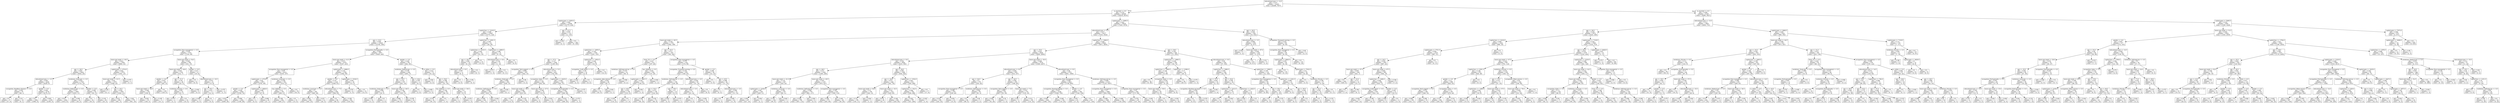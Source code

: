 digraph Tree {
node [shape=box] ;
0 [label="educational-num <= 12.5\ngini = 0.371\nsamples = 32223\nvalue = [24286, 7937]"] ;
1 [label="is_married <= 0.5\ngini = 0.278\nsamples = 24028\nvalue = [20018, 4010]"] ;
0 -> 1 [labeldistance=2.5, labelangle=45, headlabel="True"] ;
2 [label="capital-gain <= 8255.0\ngini = 0.064\nsamples = 13209\nvalue = [12775, 434]"] ;
1 -> 2 ;
3 [label="capital-loss <= 2218.5\ngini = 0.048\nsamples = 13097\nvalue = [12773, 324]"] ;
2 -> 3 ;
4 [label="age <= 33.5\ngini = 0.045\nsamples = 13045\nvalue = [12745, 300]"] ;
3 -> 4 ;
5 [label="occupation_Exec-managerial <= 0.5\ngini = 0.016\nsamples = 7374\nvalue = [7316, 58]"] ;
4 -> 5 ;
6 [label="hours-per-week <= 40.5\ngini = 0.012\nsamples = 7028\nvalue = [6985, 43]"] ;
5 -> 6 ;
7 [label="age <= 26.5\ngini = 0.007\nsamples = 5954\nvalue = [5934, 20]"] ;
6 -> 7 ;
8 [label="educational-num <= 3.5\ngini = 0.003\nsamples = 4226\nvalue = [4220, 6]"] ;
7 -> 8 ;
9 [label="occupation_Handlers-cleaners <= 0.5\ngini = 0.042\nsamples = 47\nvalue = [46, 1]"] ;
8 -> 9 ;
10 [label="gini = 0.0\nsamples = 37\nvalue = [37, 0]"] ;
9 -> 10 ;
11 [label="gini = 0.18\nsamples = 10\nvalue = [9, 1]"] ;
9 -> 11 ;
12 [label="gender <= 0.5\ngini = 0.002\nsamples = 4179\nvalue = [4174, 5]"] ;
8 -> 12 ;
13 [label="gini = 0.0\nsamples = 1984\nvalue = [1984, 0]"] ;
12 -> 13 ;
14 [label="gini = 0.005\nsamples = 2195\nvalue = [2190, 5]"] ;
12 -> 14 ;
15 [label="workclass_State-gov <= 0.5\ngini = 0.016\nsamples = 1728\nvalue = [1714, 14]"] ;
7 -> 15 ;
16 [label="workclass_Federal-gov <= 0.5\ngini = 0.013\nsamples = 1664\nvalue = [1653, 11]"] ;
15 -> 16 ;
17 [label="gini = 0.011\nsamples = 1624\nvalue = [1615, 9]"] ;
16 -> 17 ;
18 [label="gini = 0.095\nsamples = 40\nvalue = [38, 2]"] ;
16 -> 18 ;
19 [label="gender <= 0.5\ngini = 0.089\nsamples = 64\nvalue = [61, 3]"] ;
15 -> 19 ;
20 [label="gini = 0.0\nsamples = 36\nvalue = [36, 0]"] ;
19 -> 20 ;
21 [label="gini = 0.191\nsamples = 28\nvalue = [25, 3]"] ;
19 -> 21 ;
22 [label="capital-gain <= 4718.5\ngini = 0.042\nsamples = 1074\nvalue = [1051, 23]"] ;
6 -> 22 ;
23 [label="hours-per-week <= 41.5\ngini = 0.04\nsamples = 1070\nvalue = [1048, 22]"] ;
22 -> 23 ;
24 [label="gini = 0.245\nsamples = 7\nvalue = [6, 1]"] ;
23 -> 24 ;
25 [label="age <= 25.5\ngini = 0.039\nsamples = 1063\nvalue = [1042, 21]"] ;
23 -> 25 ;
26 [label="gini = 0.012\nsamples = 484\nvalue = [481, 3]"] ;
25 -> 26 ;
27 [label="gini = 0.06\nsamples = 579\nvalue = [561, 18]"] ;
25 -> 27 ;
28 [label="gini = 0.375\nsamples = 4\nvalue = [3, 1]"] ;
22 -> 28 ;
29 [label="hours-per-week <= 54.5\ngini = 0.083\nsamples = 346\nvalue = [331, 15]"] ;
5 -> 29 ;
30 [label="hours-per-week <= 49.0\ngini = 0.043\nsamples = 319\nvalue = [312, 7]"] ;
29 -> 30 ;
31 [label="gender <= 0.5\ngini = 0.027\nsamples = 291\nvalue = [287, 4]"] ;
30 -> 31 ;
32 [label="hours-per-week <= 44.0\ngini = 0.048\nsamples = 162\nvalue = [158, 4]"] ;
31 -> 32 ;
33 [label="gini = 0.039\nsamples = 151\nvalue = [148, 3]"] ;
32 -> 33 ;
34 [label="gini = 0.165\nsamples = 11\nvalue = [10, 1]"] ;
32 -> 34 ;
35 [label="gini = 0.0\nsamples = 129\nvalue = [129, 0]"] ;
31 -> 35 ;
36 [label="age <= 31.5\ngini = 0.191\nsamples = 28\nvalue = [25, 3]"] ;
30 -> 36 ;
37 [label="workclass_Private <= 0.5\ngini = 0.087\nsamples = 22\nvalue = [21, 1]"] ;
36 -> 37 ;
38 [label="gini = 0.375\nsamples = 4\nvalue = [3, 1]"] ;
37 -> 38 ;
39 [label="gini = 0.0\nsamples = 18\nvalue = [18, 0]"] ;
37 -> 39 ;
40 [label="gini = 0.444\nsamples = 6\nvalue = [4, 2]"] ;
36 -> 40 ;
41 [label="gender <= 0.5\ngini = 0.417\nsamples = 27\nvalue = [19, 8]"] ;
29 -> 41 ;
42 [label="gini = 0.0\nsamples = 6\nvalue = [6, 0]"] ;
41 -> 42 ;
43 [label="educational-num <= 10.5\ngini = 0.472\nsamples = 21\nvalue = [13, 8]"] ;
41 -> 43 ;
44 [label="age <= 30.0\ngini = 0.415\nsamples = 17\nvalue = [12, 5]"] ;
43 -> 44 ;
45 [label="gini = 0.496\nsamples = 11\nvalue = [6, 5]"] ;
44 -> 45 ;
46 [label="gini = 0.0\nsamples = 6\nvalue = [6, 0]"] ;
44 -> 46 ;
47 [label="gini = 0.375\nsamples = 4\nvalue = [1, 3]"] ;
43 -> 47 ;
48 [label="occupation_Prof-specialty <= 0.5\ngini = 0.082\nsamples = 5671\nvalue = [5429, 242]"] ;
4 -> 48 ;
49 [label="hours-per-week <= 41.5\ngini = 0.073\nsamples = 5370\nvalue = [5167, 203]"] ;
48 -> 49 ;
50 [label="occupation_Exec-managerial <= 0.5\ngini = 0.05\nsamples = 4212\nvalue = [4105, 107]"] ;
49 -> 50 ;
51 [label="capital-gain <= 4718.5\ngini = 0.04\nsamples = 3871\nvalue = [3791, 80]"] ;
50 -> 51 ;
52 [label="gender <= 0.5\ngini = 0.038\nsamples = 3838\nvalue = [3764, 74]"] ;
51 -> 52 ;
53 [label="gini = 0.021\nsamples = 2434\nvalue = [2408, 26]"] ;
52 -> 53 ;
54 [label="gini = 0.066\nsamples = 1404\nvalue = [1356, 48]"] ;
52 -> 54 ;
55 [label="capital-gain <= 4826.0\ngini = 0.298\nsamples = 33\nvalue = [27, 6]"] ;
51 -> 55 ;
56 [label="gini = 0.0\nsamples = 5\nvalue = [0, 5]"] ;
55 -> 56 ;
57 [label="gini = 0.069\nsamples = 28\nvalue = [27, 1]"] ;
55 -> 57 ;
58 [label="workclass_Local-gov <= 0.5\ngini = 0.146\nsamples = 341\nvalue = [314, 27]"] ;
50 -> 58 ;
59 [label="has_children <= 0.5\ngini = 0.16\nsamples = 307\nvalue = [280, 27]"] ;
58 -> 59 ;
60 [label="gini = 0.168\nsamples = 292\nvalue = [265, 27]"] ;
59 -> 60 ;
61 [label="gini = 0.0\nsamples = 15\nvalue = [15, 0]"] ;
59 -> 61 ;
62 [label="gini = 0.0\nsamples = 34\nvalue = [34, 0]"] ;
58 -> 62 ;
63 [label="capital-gain <= 4668.5\ngini = 0.152\nsamples = 1158\nvalue = [1062, 96]"] ;
49 -> 63 ;
64 [label="gender <= 0.5\ngini = 0.147\nsamples = 1140\nvalue = [1049, 91]"] ;
63 -> 64 ;
65 [label="workclass_Local-gov <= 0.5\ngini = 0.1\nsamples = 491\nvalue = [465, 26]"] ;
64 -> 65 ;
66 [label="gini = 0.093\nsamples = 468\nvalue = [445, 23]"] ;
65 -> 66 ;
67 [label="gini = 0.227\nsamples = 23\nvalue = [20, 3]"] ;
65 -> 67 ;
68 [label="educational-num <= 7.5\ngini = 0.18\nsamples = 649\nvalue = [584, 65]"] ;
64 -> 68 ;
69 [label="gini = 0.0\nsamples = 68\nvalue = [68, 0]"] ;
68 -> 69 ;
70 [label="gini = 0.199\nsamples = 581\nvalue = [516, 65]"] ;
68 -> 70 ;
71 [label="capital-gain <= 5194.5\ngini = 0.401\nsamples = 18\nvalue = [13, 5]"] ;
63 -> 71 ;
72 [label="gini = 0.278\nsamples = 6\nvalue = [1, 5]"] ;
71 -> 72 ;
73 [label="gini = 0.0\nsamples = 12\nvalue = [12, 0]"] ;
71 -> 73 ;
74 [label="gender <= 0.5\ngini = 0.226\nsamples = 301\nvalue = [262, 39]"] ;
48 -> 74 ;
75 [label="workclass_Federal-gov <= 0.5\ngini = 0.139\nsamples = 226\nvalue = [209, 17]"] ;
74 -> 75 ;
76 [label="age <= 35.5\ngini = 0.122\nsamples = 215\nvalue = [201, 14]"] ;
75 -> 76 ;
77 [label="workclass_State-gov <= 0.5\ngini = 0.266\nsamples = 19\nvalue = [16, 3]"] ;
76 -> 77 ;
78 [label="gini = 0.305\nsamples = 16\nvalue = [13, 3]"] ;
77 -> 78 ;
79 [label="gini = 0.0\nsamples = 3\nvalue = [3, 0]"] ;
77 -> 79 ;
80 [label="hours-per-week <= 46.5\ngini = 0.106\nsamples = 196\nvalue = [185, 11]"] ;
76 -> 80 ;
81 [label="gini = 0.088\nsamples = 174\nvalue = [166, 8]"] ;
80 -> 81 ;
82 [label="gini = 0.236\nsamples = 22\nvalue = [19, 3]"] ;
80 -> 82 ;
83 [label="age <= 40.0\ngini = 0.397\nsamples = 11\nvalue = [8, 3]"] ;
75 -> 83 ;
84 [label="gini = 0.0\nsamples = 3\nvalue = [3, 0]"] ;
83 -> 84 ;
85 [label="gini = 0.469\nsamples = 8\nvalue = [5, 3]"] ;
83 -> 85 ;
86 [label="is_white <= 0.5\ngini = 0.415\nsamples = 75\nvalue = [53, 22]"] ;
74 -> 86 ;
87 [label="gini = 0.444\nsamples = 6\nvalue = [2, 4]"] ;
86 -> 87 ;
88 [label="age <= 56.5\ngini = 0.386\nsamples = 69\nvalue = [51, 18]"] ;
86 -> 88 ;
89 [label="has_children <= 0.5\ngini = 0.344\nsamples = 59\nvalue = [46, 13]"] ;
88 -> 89 ;
90 [label="gini = 0.375\nsamples = 52\nvalue = [39, 13]"] ;
89 -> 90 ;
91 [label="gini = 0.0\nsamples = 7\nvalue = [7, 0]"] ;
89 -> 91 ;
92 [label="hours-per-week <= 30.0\ngini = 0.5\nsamples = 10\nvalue = [5, 5]"] ;
88 -> 92 ;
93 [label="gini = 0.0\nsamples = 4\nvalue = [4, 0]"] ;
92 -> 93 ;
94 [label="gini = 0.278\nsamples = 6\nvalue = [1, 5]"] ;
92 -> 94 ;
95 [label="capital-loss <= 2391.5\ngini = 0.497\nsamples = 52\nvalue = [28, 24]"] ;
3 -> 95 ;
96 [label="capital-loss <= 2310.5\ngini = 0.422\nsamples = 33\nvalue = [23, 10]"] ;
95 -> 96 ;
97 [label="age <= 44.5\ngini = 0.494\nsamples = 18\nvalue = [8, 10]"] ;
96 -> 97 ;
98 [label="educational-num <= 9.5\ngini = 0.397\nsamples = 11\nvalue = [8, 3]"] ;
97 -> 98 ;
99 [label="gini = 0.0\nsamples = 4\nvalue = [4, 0]"] ;
98 -> 99 ;
100 [label="gini = 0.49\nsamples = 7\nvalue = [4, 3]"] ;
98 -> 100 ;
101 [label="gini = 0.0\nsamples = 7\nvalue = [0, 7]"] ;
97 -> 101 ;
102 [label="gini = 0.0\nsamples = 15\nvalue = [15, 0]"] ;
96 -> 102 ;
103 [label="capital-loss <= 3089.5\ngini = 0.388\nsamples = 19\nvalue = [5, 14]"] ;
95 -> 103 ;
104 [label="educational-num <= 8.0\ngini = 0.124\nsamples = 15\nvalue = [1, 14]"] ;
103 -> 104 ;
105 [label="gini = 0.375\nsamples = 4\nvalue = [1, 3]"] ;
104 -> 105 ;
106 [label="gini = 0.0\nsamples = 11\nvalue = [0, 11]"] ;
104 -> 106 ;
107 [label="gini = 0.0\nsamples = 4\nvalue = [4, 0]"] ;
103 -> 107 ;
108 [label="age <= 21.5\ngini = 0.035\nsamples = 112\nvalue = [2, 110]"] ;
2 -> 108 ;
109 [label="gini = 0.444\nsamples = 3\nvalue = [2, 1]"] ;
108 -> 109 ;
110 [label="gini = 0.0\nsamples = 109\nvalue = [0, 109]"] ;
108 -> 110 ;
111 [label="capital-gain <= 5095.5\ngini = 0.443\nsamples = 10819\nvalue = [7243, 3576]"] ;
1 -> 111 ;
112 [label="educational-num <= 8.5\ngini = 0.417\nsamples = 10277\nvalue = [7233, 3044]"] ;
111 -> 112 ;
113 [label="hours-per-week <= 40.5\ngini = 0.193\nsamples = 1751\nvalue = [1562, 189]"] ;
112 -> 113 ;
114 [label="capital-loss <= 1805.0\ngini = 0.145\nsamples = 1304\nvalue = [1201, 103]"] ;
113 -> 114 ;
115 [label="age <= 37.5\ngini = 0.137\nsamples = 1280\nvalue = [1185, 95]"] ;
114 -> 115 ;
116 [label="occupation_Tech-support <= 0.5\ngini = 0.063\nsamples = 457\nvalue = [442, 15]"] ;
115 -> 116 ;
117 [label="workclass_State-gov <= 0.5\ngini = 0.056\nsamples = 452\nvalue = [439, 13]"] ;
116 -> 117 ;
118 [label="workclass_Self-emp-inc <= 0.5\ngini = 0.052\nsamples = 445\nvalue = [433, 12]"] ;
117 -> 118 ;
119 [label="gini = 0.049\nsamples = 442\nvalue = [431, 11]"] ;
118 -> 119 ;
120 [label="gini = 0.444\nsamples = 3\nvalue = [2, 1]"] ;
118 -> 120 ;
121 [label="gini = 0.245\nsamples = 7\nvalue = [6, 1]"] ;
117 -> 121 ;
122 [label="gini = 0.48\nsamples = 5\nvalue = [3, 2]"] ;
116 -> 122 ;
123 [label="educational-num <= 5.5\ngini = 0.176\nsamples = 823\nvalue = [743, 80]"] ;
115 -> 123 ;
124 [label="occupation_Sales <= 0.5\ngini = 0.113\nsamples = 481\nvalue = [452, 29]"] ;
123 -> 124 ;
125 [label="hours-per-week <= 39.5\ngini = 0.096\nsamples = 456\nvalue = [433, 23]"] ;
124 -> 125 ;
126 [label="gini = 0.0\nsamples = 114\nvalue = [114, 0]"] ;
125 -> 126 ;
127 [label="gini = 0.125\nsamples = 342\nvalue = [319, 23]"] ;
125 -> 127 ;
128 [label="hours-per-week <= 27.5\ngini = 0.365\nsamples = 25\nvalue = [19, 6]"] ;
124 -> 128 ;
129 [label="gini = 0.0\nsamples = 6\nvalue = [6, 0]"] ;
128 -> 129 ;
130 [label="gini = 0.432\nsamples = 19\nvalue = [13, 6]"] ;
128 -> 130 ;
131 [label="capital-gain <= 4225.0\ngini = 0.254\nsamples = 342\nvalue = [291, 51]"] ;
123 -> 131 ;
132 [label="occupation_Prof-specialty <= 0.5\ngini = 0.244\nsamples = 338\nvalue = [290, 48]"] ;
131 -> 132 ;
133 [label="gini = 0.233\nsamples = 334\nvalue = [289, 45]"] ;
132 -> 133 ;
134 [label="gini = 0.375\nsamples = 4\nvalue = [1, 3]"] ;
132 -> 134 ;
135 [label="gini = 0.375\nsamples = 4\nvalue = [1, 3]"] ;
131 -> 135 ;
136 [label="capital-loss <= 1952.0\ngini = 0.444\nsamples = 24\nvalue = [16, 8]"] ;
114 -> 136 ;
137 [label="occupation_Craft-repair <= 0.5\ngini = 0.32\nsamples = 10\nvalue = [2, 8]"] ;
136 -> 137 ;
138 [label="gini = 0.444\nsamples = 6\nvalue = [2, 4]"] ;
137 -> 138 ;
139 [label="gini = 0.0\nsamples = 4\nvalue = [0, 4]"] ;
137 -> 139 ;
140 [label="gini = 0.0\nsamples = 14\nvalue = [14, 0]"] ;
136 -> 140 ;
141 [label="age <= 43.5\ngini = 0.311\nsamples = 447\nvalue = [361, 86]"] ;
113 -> 141 ;
142 [label="from_US <= 0.5\ngini = 0.227\nsamples = 215\nvalue = [187, 28]"] ;
141 -> 142 ;
143 [label="workclass_Self-emp-not-inc <= 0.5\ngini = 0.107\nsamples = 53\nvalue = [50, 3]"] ;
142 -> 143 ;
144 [label="occupation_Adm-clerical <= 0.5\ngini = 0.043\nsamples = 46\nvalue = [45, 1]"] ;
143 -> 144 ;
145 [label="gini = 0.0\nsamples = 43\nvalue = [43, 0]"] ;
144 -> 145 ;
146 [label="gini = 0.444\nsamples = 3\nvalue = [2, 1]"] ;
144 -> 146 ;
147 [label="gini = 0.408\nsamples = 7\nvalue = [5, 2]"] ;
143 -> 147 ;
148 [label="has_children <= 0.5\ngini = 0.261\nsamples = 162\nvalue = [137, 25]"] ;
142 -> 148 ;
149 [label="capital-gain <= 2841.5\ngini = 0.247\nsamples = 159\nvalue = [136, 23]"] ;
148 -> 149 ;
150 [label="age <= 40.5\ngini = 0.233\nsamples = 156\nvalue = [135, 21]"] ;
149 -> 150 ;
151 [label="gini = 0.257\nsamples = 139\nvalue = [118, 21]"] ;
150 -> 151 ;
152 [label="gini = 0.0\nsamples = 17\nvalue = [17, 0]"] ;
150 -> 152 ;
153 [label="gini = 0.444\nsamples = 3\nvalue = [1, 2]"] ;
149 -> 153 ;
154 [label="gini = 0.444\nsamples = 3\nvalue = [1, 2]"] ;
148 -> 154 ;
155 [label="occupation_Exec-managerial <= 0.5\ngini = 0.375\nsamples = 232\nvalue = [174, 58]"] ;
141 -> 155 ;
156 [label="occupation_Transport-moving <= 0.5\ngini = 0.334\nsamples = 203\nvalue = [160, 43]"] ;
155 -> 156 ;
157 [label="workclass_Self-emp-inc <= 0.5\ngini = 0.3\nsamples = 158\nvalue = [129, 29]"] ;
156 -> 157 ;
158 [label="age <= 53.5\ngini = 0.272\nsamples = 148\nvalue = [124, 24]"] ;
157 -> 158 ;
159 [label="gini = 0.339\nsamples = 74\nvalue = [58, 16]"] ;
158 -> 159 ;
160 [label="gini = 0.193\nsamples = 74\nvalue = [66, 8]"] ;
158 -> 160 ;
161 [label="age <= 55.5\ngini = 0.5\nsamples = 10\nvalue = [5, 5]"] ;
157 -> 161 ;
162 [label="gini = 0.444\nsamples = 6\nvalue = [2, 4]"] ;
161 -> 162 ;
163 [label="gini = 0.375\nsamples = 4\nvalue = [3, 1]"] ;
161 -> 163 ;
164 [label="educational-num <= 6.5\ngini = 0.429\nsamples = 45\nvalue = [31, 14]"] ;
156 -> 164 ;
165 [label="educational-num <= 3.5\ngini = 0.47\nsamples = 37\nvalue = [23, 14]"] ;
164 -> 165 ;
166 [label="gini = 0.0\nsamples = 5\nvalue = [5, 0]"] ;
165 -> 166 ;
167 [label="gini = 0.492\nsamples = 32\nvalue = [18, 14]"] ;
165 -> 167 ;
168 [label="gini = 0.0\nsamples = 8\nvalue = [8, 0]"] ;
164 -> 168 ;
169 [label="gender <= 0.5\ngini = 0.499\nsamples = 29\nvalue = [14, 15]"] ;
155 -> 169 ;
170 [label="gini = 0.0\nsamples = 3\nvalue = [3, 0]"] ;
169 -> 170 ;
171 [label="age <= 45.5\ngini = 0.488\nsamples = 26\nvalue = [11, 15]"] ;
169 -> 171 ;
172 [label="gini = 0.0\nsamples = 3\nvalue = [0, 3]"] ;
171 -> 172 ;
173 [label="educational-num <= 3.5\ngini = 0.499\nsamples = 23\nvalue = [11, 12]"] ;
171 -> 173 ;
174 [label="gini = 0.0\nsamples = 3\nvalue = [0, 3]"] ;
173 -> 174 ;
175 [label="gini = 0.495\nsamples = 20\nvalue = [11, 9]"] ;
173 -> 175 ;
176 [label="capital-loss <= 1846.0\ngini = 0.445\nsamples = 8526\nvalue = [5671, 2855]"] ;
112 -> 176 ;
177 [label="age <= 35.5\ngini = 0.433\nsamples = 8200\nvalue = [5600, 2600]"] ;
176 -> 177 ;
178 [label="educational-num <= 9.5\ngini = 0.332\nsamples = 2824\nvalue = [2231, 593]"] ;
177 -> 178 ;
179 [label="age <= 26.5\ngini = 0.271\nsamples = 1544\nvalue = [1295, 249]"] ;
178 -> 179 ;
180 [label="hours-per-week <= 41.0\ngini = 0.119\nsamples = 347\nvalue = [325, 22]"] ;
179 -> 180 ;
181 [label="capital-gain <= 4164.0\ngini = 0.087\nsamples = 240\nvalue = [229, 11]"] ;
180 -> 181 ;
182 [label="gini = 0.081\nsamples = 237\nvalue = [227, 10]"] ;
181 -> 182 ;
183 [label="gini = 0.444\nsamples = 3\nvalue = [2, 1]"] ;
181 -> 183 ;
184 [label="workclass_Local-gov <= 0.5\ngini = 0.184\nsamples = 107\nvalue = [96, 11]"] ;
180 -> 184 ;
185 [label="gini = 0.158\nsamples = 104\nvalue = [95, 9]"] ;
184 -> 185 ;
186 [label="gini = 0.444\nsamples = 3\nvalue = [1, 2]"] ;
184 -> 186 ;
187 [label="hours-per-week <= 40.5\ngini = 0.307\nsamples = 1197\nvalue = [970, 227]"] ;
179 -> 187 ;
188 [label="workclass_Self-emp-inc <= 0.5\ngini = 0.256\nsamples = 778\nvalue = [661, 117]"] ;
187 -> 188 ;
189 [label="gini = 0.249\nsamples = 769\nvalue = [657, 112]"] ;
188 -> 189 ;
190 [label="gini = 0.494\nsamples = 9\nvalue = [4, 5]"] ;
188 -> 190 ;
191 [label="occupation_Exec-managerial <= 0.5\ngini = 0.387\nsamples = 419\nvalue = [309, 110]"] ;
187 -> 191 ;
192 [label="gini = 0.366\nsamples = 373\nvalue = [283, 90]"] ;
191 -> 192 ;
193 [label="gini = 0.491\nsamples = 46\nvalue = [26, 20]"] ;
191 -> 193 ;
194 [label="age <= 28.5\ngini = 0.393\nsamples = 1280\nvalue = [936, 344]"] ;
178 -> 194 ;
195 [label="age <= 24.5\ngini = 0.277\nsamples = 469\nvalue = [391, 78]"] ;
194 -> 195 ;
196 [label="hours-per-week <= 64.0\ngini = 0.15\nsamples = 159\nvalue = [146, 13]"] ;
195 -> 196 ;
197 [label="gini = 0.131\nsamples = 156\nvalue = [145, 11]"] ;
196 -> 197 ;
198 [label="gini = 0.444\nsamples = 3\nvalue = [1, 2]"] ;
196 -> 198 ;
199 [label="hours-per-week <= 33.5\ngini = 0.331\nsamples = 310\nvalue = [245, 65]"] ;
195 -> 199 ;
200 [label="gini = 0.074\nsamples = 26\nvalue = [25, 1]"] ;
199 -> 200 ;
201 [label="gini = 0.349\nsamples = 284\nvalue = [220, 64]"] ;
199 -> 201 ;
202 [label="capital-loss <= 1532.0\ngini = 0.441\nsamples = 811\nvalue = [545, 266]"] ;
194 -> 202 ;
203 [label="capital-loss <= 742.5\ngini = 0.446\nsamples = 794\nvalue = [528, 266]"] ;
202 -> 203 ;
204 [label="gini = 0.442\nsamples = 787\nvalue = [527, 260]"] ;
203 -> 204 ;
205 [label="gini = 0.245\nsamples = 7\nvalue = [1, 6]"] ;
203 -> 205 ;
206 [label="gini = 0.0\nsamples = 17\nvalue = [17, 0]"] ;
202 -> 206 ;
207 [label="hours-per-week <= 35.5\ngini = 0.468\nsamples = 5376\nvalue = [3369, 2007]"] ;
177 -> 207 ;
208 [label="educational-num <= 9.5\ngini = 0.284\nsamples = 625\nvalue = [518, 107]"] ;
207 -> 208 ;
209 [label="age <= 64.5\ngini = 0.2\nsamples = 372\nvalue = [330, 42]"] ;
208 -> 209 ;
210 [label="occupation_Exec-managerial <= 0.5\ngini = 0.246\nsamples = 279\nvalue = [239, 40]"] ;
209 -> 210 ;
211 [label="gini = 0.219\nsamples = 256\nvalue = [224, 32]"] ;
210 -> 211 ;
212 [label="gini = 0.454\nsamples = 23\nvalue = [15, 8]"] ;
210 -> 212 ;
213 [label="workclass_Self-emp-inc <= 0.5\ngini = 0.042\nsamples = 93\nvalue = [91, 2]"] ;
209 -> 213 ;
214 [label="gini = 0.0\nsamples = 88\nvalue = [88, 0]"] ;
213 -> 214 ;
215 [label="gini = 0.48\nsamples = 5\nvalue = [3, 2]"] ;
213 -> 215 ;
216 [label="age <= 44.5\ngini = 0.382\nsamples = 253\nvalue = [188, 65]"] ;
208 -> 216 ;
217 [label="occupation_Tech-support <= 0.5\ngini = 0.462\nsamples = 83\nvalue = [53, 30]"] ;
216 -> 217 ;
218 [label="gini = 0.444\nsamples = 78\nvalue = [52, 26]"] ;
217 -> 218 ;
219 [label="gini = 0.32\nsamples = 5\nvalue = [1, 4]"] ;
217 -> 219 ;
220 [label="hours-per-week <= 7.0\ngini = 0.327\nsamples = 170\nvalue = [135, 35]"] ;
216 -> 220 ;
221 [label="gini = 0.48\nsamples = 5\nvalue = [2, 3]"] ;
220 -> 221 ;
222 [label="gini = 0.313\nsamples = 165\nvalue = [133, 32]"] ;
220 -> 222 ;
223 [label="educational-num <= 9.5\ngini = 0.48\nsamples = 4751\nvalue = [2851, 1900]"] ;
207 -> 223 ;
224 [label="occupation_Exec-managerial <= 0.5\ngini = 0.449\nsamples = 2621\nvalue = [1728, 893]"] ;
223 -> 224 ;
225 [label="occupation_Farming-fishing <= 0.5\ngini = 0.437\nsamples = 2339\nvalue = [1584, 755]"] ;
224 -> 225 ;
226 [label="gini = 0.445\nsamples = 2201\nvalue = [1466, 735]"] ;
225 -> 226 ;
227 [label="gini = 0.248\nsamples = 138\nvalue = [118, 20]"] ;
225 -> 227 ;
228 [label="gender <= 0.5\ngini = 0.5\nsamples = 282\nvalue = [144, 138]"] ;
224 -> 228 ;
229 [label="gini = 0.435\nsamples = 25\nvalue = [17, 8]"] ;
228 -> 229 ;
230 [label="gini = 0.5\nsamples = 257\nvalue = [127, 130]"] ;
228 -> 230 ;
231 [label="workclass_Self-emp-not-inc <= 0.5\ngini = 0.499\nsamples = 2130\nvalue = [1123, 1007]"] ;
223 -> 231 ;
232 [label="occupation_Exec-managerial <= 0.5\ngini = 0.5\nsamples = 1890\nvalue = [952, 938]"] ;
231 -> 232 ;
233 [label="gini = 0.498\nsamples = 1566\nvalue = [832, 734]"] ;
232 -> 233 ;
234 [label="gini = 0.466\nsamples = 324\nvalue = [120, 204]"] ;
232 -> 234 ;
235 [label="occupation_Exec-managerial <= 0.5\ngini = 0.41\nsamples = 240\nvalue = [171, 69]"] ;
231 -> 235 ;
236 [label="gini = 0.379\nsamples = 197\nvalue = [147, 50]"] ;
235 -> 236 ;
237 [label="gini = 0.493\nsamples = 43\nvalue = [24, 19]"] ;
235 -> 237 ;
238 [label="age <= 38.5\ngini = 0.341\nsamples = 326\nvalue = [71, 255]"] ;
176 -> 238 ;
239 [label="capital-loss <= 1989.5\ngini = 0.436\nsamples = 106\nvalue = [34, 72]"] ;
238 -> 239 ;
240 [label="capital-loss <= 1894.5\ngini = 0.126\nsamples = 74\nvalue = [5, 69]"] ;
239 -> 240 ;
241 [label="gini = 0.0\nsamples = 39\nvalue = [0, 39]"] ;
240 -> 241 ;
242 [label="occupation_Sales <= 0.5\ngini = 0.245\nsamples = 35\nvalue = [5, 30]"] ;
240 -> 242 ;
243 [label="hours-per-week <= 39.0\ngini = 0.311\nsamples = 26\nvalue = [5, 21]"] ;
242 -> 243 ;
244 [label="gini = 0.0\nsamples = 5\nvalue = [0, 5]"] ;
243 -> 244 ;
245 [label="gini = 0.363\nsamples = 21\nvalue = [5, 16]"] ;
243 -> 245 ;
246 [label="gini = 0.0\nsamples = 9\nvalue = [0, 9]"] ;
242 -> 246 ;
247 [label="capital-loss <= 2396.0\ngini = 0.17\nsamples = 32\nvalue = [29, 3]"] ;
239 -> 247 ;
248 [label="gini = 0.0\nsamples = 28\nvalue = [28, 0]"] ;
247 -> 248 ;
249 [label="gini = 0.375\nsamples = 4\nvalue = [1, 3]"] ;
247 -> 249 ;
250 [label="educational-num <= 9.5\ngini = 0.28\nsamples = 220\nvalue = [37, 183]"] ;
238 -> 250 ;
251 [label="capital-loss <= 1989.5\ngini = 0.365\nsamples = 104\nvalue = [25, 79]"] ;
250 -> 251 ;
252 [label="age <= 57.5\ngini = 0.053\nsamples = 74\nvalue = [2, 72]"] ;
251 -> 252 ;
253 [label="occupation_Machine-op-inspct <= 0.5\ngini = 0.029\nsamples = 67\nvalue = [1, 66]"] ;
252 -> 253 ;
254 [label="gini = 0.0\nsamples = 61\nvalue = [0, 61]"] ;
253 -> 254 ;
255 [label="gini = 0.278\nsamples = 6\nvalue = [1, 5]"] ;
253 -> 255 ;
256 [label="gini = 0.245\nsamples = 7\nvalue = [1, 6]"] ;
252 -> 256 ;
257 [label="age <= 63.0\ngini = 0.358\nsamples = 30\nvalue = [23, 7]"] ;
251 -> 257 ;
258 [label="capital-loss <= 2212.5\ngini = 0.105\nsamples = 18\nvalue = [17, 1]"] ;
257 -> 258 ;
259 [label="gini = 0.0\nsamples = 15\nvalue = [15, 0]"] ;
258 -> 259 ;
260 [label="gini = 0.444\nsamples = 3\nvalue = [2, 1]"] ;
258 -> 260 ;
261 [label="capital-loss <= 2424.5\ngini = 0.5\nsamples = 12\nvalue = [6, 6]"] ;
257 -> 261 ;
262 [label="gini = 0.444\nsamples = 9\nvalue = [3, 6]"] ;
261 -> 262 ;
263 [label="gini = 0.0\nsamples = 3\nvalue = [3, 0]"] ;
261 -> 263 ;
264 [label="capital-loss <= 1989.5\ngini = 0.185\nsamples = 116\nvalue = [12, 104]"] ;
250 -> 264 ;
265 [label="occupation_Exec-managerial <= 0.5\ngini = 0.021\nsamples = 93\nvalue = [1, 92]"] ;
264 -> 265 ;
266 [label="gini = 0.0\nsamples = 69\nvalue = [0, 69]"] ;
265 -> 266 ;
267 [label="age <= 50.0\ngini = 0.08\nsamples = 24\nvalue = [1, 23]"] ;
265 -> 267 ;
268 [label="gini = 0.0\nsamples = 12\nvalue = [0, 12]"] ;
267 -> 268 ;
269 [label="gini = 0.153\nsamples = 12\nvalue = [1, 11]"] ;
267 -> 269 ;
270 [label="capital-loss <= 2161.5\ngini = 0.499\nsamples = 23\nvalue = [11, 12]"] ;
264 -> 270 ;
271 [label="gini = 0.0\nsamples = 5\nvalue = [5, 0]"] ;
270 -> 271 ;
272 [label="age <= 59.5\ngini = 0.444\nsamples = 18\nvalue = [6, 12]"] ;
270 -> 272 ;
273 [label="gini = 0.496\nsamples = 11\nvalue = [6, 5]"] ;
272 -> 273 ;
274 [label="gini = 0.0\nsamples = 7\nvalue = [0, 7]"] ;
272 -> 274 ;
275 [label="age <= 60.5\ngini = 0.036\nsamples = 542\nvalue = [10, 532]"] ;
111 -> 275 ;
276 [label="educational-num <= 3.5\ngini = 0.008\nsamples = 479\nvalue = [2, 477]"] ;
275 -> 276 ;
277 [label="gini = 0.444\nsamples = 3\nvalue = [1, 2]"] ;
276 -> 277 ;
278 [label="hours-per-week <= 87.0\ngini = 0.004\nsamples = 476\nvalue = [1, 475]"] ;
276 -> 278 ;
279 [label="gini = 0.0\nsamples = 471\nvalue = [0, 471]"] ;
278 -> 279 ;
280 [label="gini = 0.32\nsamples = 5\nvalue = [1, 4]"] ;
278 -> 280 ;
281 [label="occupation_Transport-moving <= 0.5\ngini = 0.222\nsamples = 63\nvalue = [8, 55]"] ;
275 -> 281 ;
282 [label="occupation_Exec-managerial <= 0.5\ngini = 0.185\nsamples = 58\nvalue = [6, 52]"] ;
281 -> 282 ;
283 [label="capital-gain <= 6640.5\ngini = 0.255\nsamples = 40\nvalue = [6, 34]"] ;
282 -> 283 ;
284 [label="gini = 0.0\nsamples = 10\nvalue = [0, 10]"] ;
283 -> 284 ;
285 [label="capital-gain <= 7032.5\ngini = 0.32\nsamples = 30\nvalue = [6, 24]"] ;
283 -> 285 ;
286 [label="gini = 0.0\nsamples = 3\nvalue = [3, 0]"] ;
285 -> 286 ;
287 [label="workclass_Private <= 0.5\ngini = 0.198\nsamples = 27\nvalue = [3, 24]"] ;
285 -> 287 ;
288 [label="age <= 62.5\ngini = 0.305\nsamples = 16\nvalue = [3, 13]"] ;
287 -> 288 ;
289 [label="gini = 0.5\nsamples = 4\nvalue = [2, 2]"] ;
288 -> 289 ;
290 [label="gini = 0.153\nsamples = 12\nvalue = [1, 11]"] ;
288 -> 290 ;
291 [label="gini = 0.0\nsamples = 11\nvalue = [0, 11]"] ;
287 -> 291 ;
292 [label="gini = 0.0\nsamples = 18\nvalue = [0, 18]"] ;
282 -> 292 ;
293 [label="gini = 0.48\nsamples = 5\nvalue = [2, 3]"] ;
281 -> 293 ;
294 [label="is_married <= 0.5\ngini = 0.499\nsamples = 8195\nvalue = [4268, 3927]"] ;
0 -> 294 [labeldistance=2.5, labelangle=-45, headlabel="False"] ;
295 [label="educational-num <= 13.5\ngini = 0.313\nsamples = 3604\nvalue = [2903, 701]"] ;
294 -> 295 ;
296 [label="age <= 28.5\ngini = 0.235\nsamples = 2572\nvalue = [2223, 349]"] ;
295 -> 296 ;
297 [label="capital-loss <= 2218.0\ngini = 0.064\nsamples = 1024\nvalue = [990, 34]"] ;
296 -> 297 ;
298 [label="capital-gain <= 7731.5\ngini = 0.059\nsamples = 1018\nvalue = [987, 31]"] ;
297 -> 298 ;
299 [label="age <= 24.5\ngini = 0.039\nsamples = 1007\nvalue = [987, 20]"] ;
298 -> 299 ;
300 [label="hours-per-week <= 57.5\ngini = 0.005\nsamples = 442\nvalue = [441, 1]"] ;
299 -> 300 ;
301 [label="gini = 0.0\nsamples = 426\nvalue = [426, 0]"] ;
300 -> 301 ;
302 [label="age <= 23.5\ngini = 0.117\nsamples = 16\nvalue = [15, 1]"] ;
300 -> 302 ;
303 [label="gini = 0.0\nsamples = 7\nvalue = [7, 0]"] ;
302 -> 303 ;
304 [label="gini = 0.198\nsamples = 9\nvalue = [8, 1]"] ;
302 -> 304 ;
305 [label="hours-per-week <= 67.5\ngini = 0.065\nsamples = 565\nvalue = [546, 19]"] ;
299 -> 305 ;
306 [label="capital-loss <= 1486.0\ngini = 0.059\nsamples = 556\nvalue = [539, 17]"] ;
305 -> 306 ;
307 [label="occupation_Craft-repair <= 0.5\ngini = 0.051\nsamples = 535\nvalue = [521, 14]"] ;
306 -> 307 ;
308 [label="gini = 0.045\nsamples = 517\nvalue = [505, 12]"] ;
307 -> 308 ;
309 [label="gini = 0.198\nsamples = 18\nvalue = [16, 2]"] ;
307 -> 309 ;
310 [label="gender <= 0.5\ngini = 0.245\nsamples = 21\nvalue = [18, 3]"] ;
306 -> 310 ;
311 [label="gini = 0.469\nsamples = 8\nvalue = [5, 3]"] ;
310 -> 311 ;
312 [label="gini = 0.0\nsamples = 13\nvalue = [13, 0]"] ;
310 -> 312 ;
313 [label="gini = 0.346\nsamples = 9\nvalue = [7, 2]"] ;
305 -> 313 ;
314 [label="gini = 0.0\nsamples = 11\nvalue = [0, 11]"] ;
298 -> 314 ;
315 [label="gini = 0.5\nsamples = 6\nvalue = [3, 3]"] ;
297 -> 315 ;
316 [label="capital-gain <= 7139.5\ngini = 0.324\nsamples = 1548\nvalue = [1233, 315]"] ;
296 -> 316 ;
317 [label="age <= 42.5\ngini = 0.276\nsamples = 1476\nvalue = [1232, 244]"] ;
316 -> 317 ;
318 [label="hours-per-week <= 47.5\ngini = 0.223\nsamples = 907\nvalue = [791, 116]"] ;
317 -> 318 ;
319 [label="capital-loss <= 2391.5\ngini = 0.128\nsamples = 672\nvalue = [626, 46]"] ;
318 -> 319 ;
320 [label="gender <= 0.5\ngini = 0.12\nsamples = 669\nvalue = [626, 43]"] ;
319 -> 320 ;
321 [label="occupation_Tech-support <= 0.5\ngini = 0.074\nsamples = 362\nvalue = [348, 14]"] ;
320 -> 321 ;
322 [label="gini = 0.062\nsamples = 343\nvalue = [332, 11]"] ;
321 -> 322 ;
323 [label="gini = 0.266\nsamples = 19\nvalue = [16, 3]"] ;
321 -> 323 ;
324 [label="occupation_Sales <= 0.5\ngini = 0.171\nsamples = 307\nvalue = [278, 29]"] ;
320 -> 324 ;
325 [label="gini = 0.14\nsamples = 264\nvalue = [244, 20]"] ;
324 -> 325 ;
326 [label="gini = 0.331\nsamples = 43\nvalue = [34, 9]"] ;
324 -> 326 ;
327 [label="gini = 0.0\nsamples = 3\nvalue = [0, 3]"] ;
319 -> 327 ;
328 [label="workclass_Private <= 0.5\ngini = 0.418\nsamples = 235\nvalue = [165, 70]"] ;
318 -> 328 ;
329 [label="age <= 33.5\ngini = 0.317\nsamples = 71\nvalue = [57, 14]"] ;
328 -> 329 ;
330 [label="capital-loss <= 1486.0\ngini = 0.444\nsamples = 24\nvalue = [16, 8]"] ;
329 -> 330 ;
331 [label="gini = 0.408\nsamples = 21\nvalue = [15, 6]"] ;
330 -> 331 ;
332 [label="gini = 0.444\nsamples = 3\nvalue = [1, 2]"] ;
330 -> 332 ;
333 [label="hours-per-week <= 57.5\ngini = 0.223\nsamples = 47\nvalue = [41, 6]"] ;
329 -> 333 ;
334 [label="gini = 0.285\nsamples = 29\nvalue = [24, 5]"] ;
333 -> 334 ;
335 [label="gini = 0.105\nsamples = 18\nvalue = [17, 1]"] ;
333 -> 335 ;
336 [label="occupation_Other-service <= 0.5\ngini = 0.45\nsamples = 164\nvalue = [108, 56]"] ;
328 -> 336 ;
337 [label="hours-per-week <= 78.5\ngini = 0.459\nsamples = 157\nvalue = [101, 56]"] ;
336 -> 337 ;
338 [label="gini = 0.451\nsamples = 154\nvalue = [101, 53]"] ;
337 -> 338 ;
339 [label="gini = 0.0\nsamples = 3\nvalue = [0, 3]"] ;
337 -> 339 ;
340 [label="gini = 0.0\nsamples = 7\nvalue = [7, 0]"] ;
336 -> 340 ;
341 [label="capital-loss <= 2218.5\ngini = 0.349\nsamples = 569\nvalue = [441, 128]"] ;
317 -> 341 ;
342 [label="hours-per-week <= 42.5\ngini = 0.332\nsamples = 556\nvalue = [439, 117]"] ;
341 -> 342 ;
343 [label="hours-per-week <= 37.5\ngini = 0.262\nsamples = 354\nvalue = [299, 55]"] ;
342 -> 343 ;
344 [label="occupation_Sales <= 0.5\ngini = 0.111\nsamples = 102\nvalue = [96, 6]"] ;
343 -> 344 ;
345 [label="gini = 0.068\nsamples = 85\nvalue = [82, 3]"] ;
344 -> 345 ;
346 [label="gini = 0.291\nsamples = 17\nvalue = [14, 3]"] ;
344 -> 346 ;
347 [label="workclass_Local-gov <= 0.5\ngini = 0.313\nsamples = 252\nvalue = [203, 49]"] ;
343 -> 347 ;
348 [label="gini = 0.288\nsamples = 224\nvalue = [185, 39]"] ;
347 -> 348 ;
349 [label="gini = 0.459\nsamples = 28\nvalue = [18, 10]"] ;
347 -> 349 ;
350 [label="gender <= 0.5\ngini = 0.425\nsamples = 202\nvalue = [140, 62]"] ;
342 -> 350 ;
351 [label="from_US <= 0.5\ngini = 0.348\nsamples = 98\nvalue = [76, 22]"] ;
350 -> 351 ;
352 [label="gini = 0.0\nsamples = 14\nvalue = [14, 0]"] ;
351 -> 352 ;
353 [label="gini = 0.387\nsamples = 84\nvalue = [62, 22]"] ;
351 -> 353 ;
354 [label="workclass_Self-emp-not-inc <= 0.5\ngini = 0.473\nsamples = 104\nvalue = [64, 40]"] ;
350 -> 354 ;
355 [label="gini = 0.496\nsamples = 79\nvalue = [43, 36]"] ;
354 -> 355 ;
356 [label="gini = 0.269\nsamples = 25\nvalue = [21, 4]"] ;
354 -> 356 ;
357 [label="occupation_Exec-managerial <= 0.5\ngini = 0.26\nsamples = 13\nvalue = [2, 11]"] ;
341 -> 357 ;
358 [label="gini = 0.408\nsamples = 7\nvalue = [2, 5]"] ;
357 -> 358 ;
359 [label="gini = 0.0\nsamples = 6\nvalue = [0, 6]"] ;
357 -> 359 ;
360 [label="capital-gain <= 8028.5\ngini = 0.027\nsamples = 72\nvalue = [1, 71]"] ;
316 -> 360 ;
361 [label="gini = 0.375\nsamples = 4\nvalue = [1, 3]"] ;
360 -> 361 ;
362 [label="gini = 0.0\nsamples = 68\nvalue = [0, 68]"] ;
360 -> 362 ;
363 [label="capital-gain <= 4668.5\ngini = 0.449\nsamples = 1032\nvalue = [680, 352]"] ;
295 -> 363 ;
364 [label="hours-per-week <= 44.5\ngini = 0.388\nsamples = 914\nvalue = [673, 241]"] ;
363 -> 364 ;
365 [label="age <= 33.5\ngini = 0.303\nsamples = 553\nvalue = [450, 103]"] ;
364 -> 365 ;
366 [label="workclass_Private <= 0.5\ngini = 0.111\nsamples = 152\nvalue = [143, 9]"] ;
365 -> 366 ;
367 [label="gini = 0.0\nsamples = 56\nvalue = [56, 0]"] ;
366 -> 367 ;
368 [label="occupation_Prof-specialty <= 0.5\ngini = 0.17\nsamples = 96\nvalue = [87, 9]"] ;
366 -> 368 ;
369 [label="age <= 30.5\ngini = 0.045\nsamples = 43\nvalue = [42, 1]"] ;
368 -> 369 ;
370 [label="gini = 0.0\nsamples = 31\nvalue = [31, 0]"] ;
369 -> 370 ;
371 [label="gender <= 0.5\ngini = 0.153\nsamples = 12\nvalue = [11, 1]"] ;
369 -> 371 ;
372 [label="gini = 0.0\nsamples = 8\nvalue = [8, 0]"] ;
371 -> 372 ;
373 [label="gini = 0.375\nsamples = 4\nvalue = [3, 1]"] ;
371 -> 373 ;
374 [label="hours-per-week <= 37.5\ngini = 0.256\nsamples = 53\nvalue = [45, 8]"] ;
368 -> 374 ;
375 [label="gini = 0.0\nsamples = 16\nvalue = [16, 0]"] ;
374 -> 375 ;
376 [label="educational-num <= 15.5\ngini = 0.339\nsamples = 37\nvalue = [29, 8]"] ;
374 -> 376 ;
377 [label="gini = 0.291\nsamples = 34\nvalue = [28, 6]"] ;
376 -> 377 ;
378 [label="gini = 0.444\nsamples = 3\nvalue = [1, 2]"] ;
376 -> 378 ;
379 [label="capital-loss <= 2405.5\ngini = 0.359\nsamples = 401\nvalue = [307, 94]"] ;
365 -> 379 ;
380 [label="gender <= 0.5\ngini = 0.348\nsamples = 396\nvalue = [307, 89]"] ;
379 -> 380 ;
381 [label="occupation_Exec-managerial <= 0.5\ngini = 0.284\nsamples = 251\nvalue = [208, 43]"] ;
380 -> 381 ;
382 [label="workclass_Federal-gov <= 0.5\ngini = 0.24\nsamples = 215\nvalue = [185, 30]"] ;
381 -> 382 ;
383 [label="gini = 0.217\nsamples = 202\nvalue = [177, 25]"] ;
382 -> 383 ;
384 [label="gini = 0.473\nsamples = 13\nvalue = [8, 5]"] ;
382 -> 384 ;
385 [label="hours-per-week <= 36.5\ngini = 0.461\nsamples = 36\nvalue = [23, 13]"] ;
381 -> 385 ;
386 [label="gini = 0.0\nsamples = 6\nvalue = [6, 0]"] ;
385 -> 386 ;
387 [label="gini = 0.491\nsamples = 30\nvalue = [17, 13]"] ;
385 -> 387 ;
388 [label="educational-num <= 14.5\ngini = 0.433\nsamples = 145\nvalue = [99, 46]"] ;
380 -> 388 ;
389 [label="is_white <= 0.5\ngini = 0.37\nsamples = 102\nvalue = [77, 25]"] ;
388 -> 389 ;
390 [label="gini = 0.0\nsamples = 14\nvalue = [14, 0]"] ;
389 -> 390 ;
391 [label="gini = 0.407\nsamples = 88\nvalue = [63, 25]"] ;
389 -> 391 ;
392 [label="age <= 45.5\ngini = 0.5\nsamples = 43\nvalue = [22, 21]"] ;
388 -> 392 ;
393 [label="gini = 0.415\nsamples = 17\nvalue = [5, 12]"] ;
392 -> 393 ;
394 [label="gini = 0.453\nsamples = 26\nvalue = [17, 9]"] ;
392 -> 394 ;
395 [label="gini = 0.0\nsamples = 5\nvalue = [0, 5]"] ;
379 -> 395 ;
396 [label="age <= 31.5\ngini = 0.472\nsamples = 361\nvalue = [223, 138]"] ;
364 -> 396 ;
397 [label="from_US <= 0.5\ngini = 0.283\nsamples = 82\nvalue = [68, 14]"] ;
396 -> 397 ;
398 [label="workclass_State-gov <= 0.5\ngini = 0.469\nsamples = 16\nvalue = [10, 6]"] ;
397 -> 398 ;
399 [label="occupation_Prof-specialty <= 0.5\ngini = 0.497\nsamples = 13\nvalue = [7, 6]"] ;
398 -> 399 ;
400 [label="gini = 0.278\nsamples = 6\nvalue = [5, 1]"] ;
399 -> 400 ;
401 [label="gini = 0.408\nsamples = 7\nvalue = [2, 5]"] ;
399 -> 401 ;
402 [label="gini = 0.0\nsamples = 3\nvalue = [3, 0]"] ;
398 -> 402 ;
403 [label="occupation_Exec-managerial <= 0.5\ngini = 0.213\nsamples = 66\nvalue = [58, 8]"] ;
397 -> 403 ;
404 [label="workclass_Private <= 0.5\ngini = 0.183\nsamples = 59\nvalue = [53, 6]"] ;
403 -> 404 ;
405 [label="gini = 0.0\nsamples = 16\nvalue = [16, 0]"] ;
404 -> 405 ;
406 [label="occupation_Prof-specialty <= 0.5\ngini = 0.24\nsamples = 43\nvalue = [37, 6]"] ;
404 -> 406 ;
407 [label="gini = 0.0\nsamples = 6\nvalue = [6, 0]"] ;
406 -> 407 ;
408 [label="gini = 0.272\nsamples = 37\nvalue = [31, 6]"] ;
406 -> 408 ;
409 [label="gini = 0.408\nsamples = 7\nvalue = [5, 2]"] ;
403 -> 409 ;
410 [label="occupation_Exec-managerial <= 0.5\ngini = 0.494\nsamples = 279\nvalue = [155, 124]"] ;
396 -> 410 ;
411 [label="educational-num <= 14.5\ngini = 0.474\nsamples = 212\nvalue = [130, 82]"] ;
410 -> 411 ;
412 [label="age <= 54.5\ngini = 0.41\nsamples = 139\nvalue = [99, 40]"] ;
411 -> 412 ;
413 [label="age <= 49.5\ngini = 0.448\nsamples = 112\nvalue = [74, 38]"] ;
412 -> 413 ;
414 [label="gini = 0.404\nsamples = 96\nvalue = [69, 27]"] ;
413 -> 414 ;
415 [label="gini = 0.43\nsamples = 16\nvalue = [5, 11]"] ;
413 -> 415 ;
416 [label="age <= 62.5\ngini = 0.137\nsamples = 27\nvalue = [25, 2]"] ;
412 -> 416 ;
417 [label="gini = 0.0\nsamples = 18\nvalue = [18, 0]"] ;
416 -> 417 ;
418 [label="gini = 0.346\nsamples = 9\nvalue = [7, 2]"] ;
416 -> 418 ;
419 [label="capital-loss <= 782.0\ngini = 0.489\nsamples = 73\nvalue = [31, 42]"] ;
411 -> 419 ;
420 [label="age <= 57.5\ngini = 0.498\nsamples = 66\nvalue = [31, 35]"] ;
419 -> 420 ;
421 [label="gini = 0.485\nsamples = 58\nvalue = [24, 34]"] ;
420 -> 421 ;
422 [label="gini = 0.219\nsamples = 8\nvalue = [7, 1]"] ;
420 -> 422 ;
423 [label="gini = 0.0\nsamples = 7\nvalue = [0, 7]"] ;
419 -> 423 ;
424 [label="is_white <= 0.5\ngini = 0.468\nsamples = 67\nvalue = [25, 42]"] ;
410 -> 424 ;
425 [label="age <= 46.0\ngini = 0.18\nsamples = 10\nvalue = [1, 9]"] ;
424 -> 425 ;
426 [label="gini = 0.0\nsamples = 7\nvalue = [0, 7]"] ;
425 -> 426 ;
427 [label="gini = 0.444\nsamples = 3\nvalue = [1, 2]"] ;
425 -> 427 ;
428 [label="age <= 46.5\ngini = 0.488\nsamples = 57\nvalue = [24, 33]"] ;
424 -> 428 ;
429 [label="hours-per-week <= 52.5\ngini = 0.499\nsamples = 40\nvalue = [21, 19]"] ;
428 -> 429 ;
430 [label="gini = 0.498\nsamples = 30\nvalue = [14, 16]"] ;
429 -> 430 ;
431 [label="gini = 0.42\nsamples = 10\nvalue = [7, 3]"] ;
429 -> 431 ;
432 [label="workclass_Private <= 0.5\ngini = 0.291\nsamples = 17\nvalue = [3, 14]"] ;
428 -> 432 ;
433 [label="gini = 0.42\nsamples = 10\nvalue = [3, 7]"] ;
432 -> 433 ;
434 [label="gini = 0.0\nsamples = 7\nvalue = [0, 7]"] ;
432 -> 434 ;
435 [label="capital-gain <= 7139.5\ngini = 0.112\nsamples = 118\nvalue = [7, 111]"] ;
363 -> 435 ;
436 [label="workclass_Private <= 0.5\ngini = 0.444\nsamples = 21\nvalue = [7, 14]"] ;
435 -> 436 ;
437 [label="gini = 0.198\nsamples = 9\nvalue = [1, 8]"] ;
436 -> 437 ;
438 [label="capital-gain <= 4826.0\ngini = 0.5\nsamples = 12\nvalue = [6, 6]"] ;
436 -> 438 ;
439 [label="gini = 0.0\nsamples = 6\nvalue = [0, 6]"] ;
438 -> 439 ;
440 [label="gini = 0.0\nsamples = 6\nvalue = [6, 0]"] ;
438 -> 440 ;
441 [label="gini = 0.0\nsamples = 97\nvalue = [0, 97]"] ;
435 -> 441 ;
442 [label="capital-gain <= 5095.5\ngini = 0.418\nsamples = 4591\nvalue = [1365, 3226]"] ;
294 -> 442 ;
443 [label="hours-per-week <= 31.5\ngini = 0.454\nsamples = 3918\nvalue = [1363, 2555]"] ;
442 -> 443 ;
444 [label="gender <= 0.5\ngini = 0.467\nsamples = 277\nvalue = [174, 103]"] ;
443 -> 444 ;
445 [label="age <= 53.5\ngini = 0.49\nsamples = 84\nvalue = [36, 48]"] ;
444 -> 445 ;
446 [label="hours-per-week <= 29.0\ngini = 0.472\nsamples = 76\nvalue = [29, 47]"] ;
445 -> 446 ;
447 [label="age <= 35.5\ngini = 0.492\nsamples = 62\nvalue = [27, 35]"] ;
446 -> 447 ;
448 [label="occupation_Prof-specialty <= 0.5\ngini = 0.453\nsamples = 26\nvalue = [17, 9]"] ;
447 -> 448 ;
449 [label="educational-num <= 13.5\ngini = 0.305\nsamples = 16\nvalue = [13, 3]"] ;
448 -> 449 ;
450 [label="gini = 0.153\nsamples = 12\nvalue = [11, 1]"] ;
449 -> 450 ;
451 [label="gini = 0.5\nsamples = 4\nvalue = [2, 2]"] ;
449 -> 451 ;
452 [label="hours-per-week <= 15.0\ngini = 0.48\nsamples = 10\nvalue = [4, 6]"] ;
448 -> 452 ;
453 [label="gini = 0.444\nsamples = 3\nvalue = [2, 1]"] ;
452 -> 453 ;
454 [label="gini = 0.408\nsamples = 7\nvalue = [2, 5]"] ;
452 -> 454 ;
455 [label="workclass_Local-gov <= 0.5\ngini = 0.401\nsamples = 36\nvalue = [10, 26]"] ;
447 -> 455 ;
456 [label="occupation_Prof-specialty <= 0.5\ngini = 0.32\nsamples = 30\nvalue = [6, 24]"] ;
455 -> 456 ;
457 [label="gini = 0.444\nsamples = 15\nvalue = [5, 10]"] ;
456 -> 457 ;
458 [label="gini = 0.124\nsamples = 15\nvalue = [1, 14]"] ;
456 -> 458 ;
459 [label="gini = 0.444\nsamples = 6\nvalue = [4, 2]"] ;
455 -> 459 ;
460 [label="occupation_Prof-specialty <= 0.5\ngini = 0.245\nsamples = 14\nvalue = [2, 12]"] ;
446 -> 460 ;
461 [label="gini = 0.408\nsamples = 7\nvalue = [2, 5]"] ;
460 -> 461 ;
462 [label="gini = 0.0\nsamples = 7\nvalue = [0, 7]"] ;
460 -> 462 ;
463 [label="gini = 0.219\nsamples = 8\nvalue = [7, 1]"] ;
445 -> 463 ;
464 [label="educational-num <= 14.5\ngini = 0.408\nsamples = 193\nvalue = [138, 55]"] ;
444 -> 464 ;
465 [label="capital-loss <= 1706.0\ngini = 0.364\nsamples = 159\nvalue = [121, 38]"] ;
464 -> 465 ;
466 [label="occupation_Sales <= 0.5\ngini = 0.334\nsamples = 151\nvalue = [119, 32]"] ;
465 -> 466 ;
467 [label="hours-per-week <= 25.5\ngini = 0.299\nsamples = 120\nvalue = [98, 22]"] ;
466 -> 467 ;
468 [label="capital-gain <= 4164.0\ngini = 0.375\nsamples = 84\nvalue = [63, 21]"] ;
467 -> 468 ;
469 [label="gini = 0.359\nsamples = 81\nvalue = [62, 19]"] ;
468 -> 469 ;
470 [label="gini = 0.444\nsamples = 3\nvalue = [1, 2]"] ;
468 -> 470 ;
471 [label="occupation_Other-service <= 0.5\ngini = 0.054\nsamples = 36\nvalue = [35, 1]"] ;
467 -> 471 ;
472 [label="gini = 0.0\nsamples = 33\nvalue = [33, 0]"] ;
471 -> 472 ;
473 [label="gini = 0.444\nsamples = 3\nvalue = [2, 1]"] ;
471 -> 473 ;
474 [label="age <= 35.5\ngini = 0.437\nsamples = 31\nvalue = [21, 10]"] ;
466 -> 474 ;
475 [label="gini = 0.0\nsamples = 6\nvalue = [6, 0]"] ;
474 -> 475 ;
476 [label="age <= 66.5\ngini = 0.48\nsamples = 25\nvalue = [15, 10]"] ;
474 -> 476 ;
477 [label="gini = 0.5\nsamples = 20\nvalue = [10, 10]"] ;
476 -> 477 ;
478 [label="gini = 0.0\nsamples = 5\nvalue = [5, 0]"] ;
476 -> 478 ;
479 [label="gini = 0.375\nsamples = 8\nvalue = [2, 6]"] ;
465 -> 479 ;
480 [label="workclass_Self-emp-inc <= 0.5\ngini = 0.5\nsamples = 34\nvalue = [17, 17]"] ;
464 -> 480 ;
481 [label="hours-per-week <= 24.0\ngini = 0.495\nsamples = 31\nvalue = [17, 14]"] ;
480 -> 481 ;
482 [label="age <= 73.5\ngini = 0.432\nsamples = 19\nvalue = [13, 6]"] ;
481 -> 482 ;
483 [label="workclass_Private <= 0.5\ngini = 0.375\nsamples = 16\nvalue = [12, 4]"] ;
482 -> 483 ;
484 [label="gini = 0.32\nsamples = 10\nvalue = [8, 2]"] ;
483 -> 484 ;
485 [label="gini = 0.444\nsamples = 6\nvalue = [4, 2]"] ;
483 -> 485 ;
486 [label="gini = 0.444\nsamples = 3\nvalue = [1, 2]"] ;
482 -> 486 ;
487 [label="age <= 68.0\ngini = 0.444\nsamples = 12\nvalue = [4, 8]"] ;
481 -> 487 ;
488 [label="gini = 0.219\nsamples = 8\nvalue = [1, 7]"] ;
487 -> 488 ;
489 [label="gini = 0.375\nsamples = 4\nvalue = [3, 1]"] ;
487 -> 489 ;
490 [label="gini = 0.0\nsamples = 3\nvalue = [0, 3]"] ;
480 -> 490 ;
491 [label="capital-loss <= 1794.0\ngini = 0.44\nsamples = 3641\nvalue = [1189, 2452]"] ;
443 -> 491 ;
492 [label="age <= 28.5\ngini = 0.461\nsamples = 3271\nvalue = [1176, 2095]"] ;
491 -> 492 ;
493 [label="age <= 25.5\ngini = 0.463\nsamples = 225\nvalue = [143, 82]"] ;
492 -> 493 ;
494 [label="hours-per-week <= 52.5\ngini = 0.346\nsamples = 72\nvalue = [56, 16]"] ;
493 -> 494 ;
495 [label="age <= 23.5\ngini = 0.301\nsamples = 65\nvalue = [53, 12]"] ;
494 -> 495 ;
496 [label="gini = 0.0\nsamples = 10\nvalue = [10, 0]"] ;
495 -> 496 ;
497 [label="occupation_Prof-specialty <= 0.5\ngini = 0.341\nsamples = 55\nvalue = [43, 12]"] ;
495 -> 497 ;
498 [label="gini = 0.284\nsamples = 35\nvalue = [29, 6]"] ;
497 -> 498 ;
499 [label="gini = 0.42\nsamples = 20\nvalue = [14, 6]"] ;
497 -> 499 ;
500 [label="gini = 0.49\nsamples = 7\nvalue = [3, 4]"] ;
494 -> 500 ;
501 [label="age <= 26.5\ngini = 0.491\nsamples = 153\nvalue = [87, 66]"] ;
493 -> 501 ;
502 [label="workclass_Private <= 0.5\ngini = 0.469\nsamples = 32\nvalue = [12, 20]"] ;
501 -> 502 ;
503 [label="gini = 0.5\nsamples = 8\nvalue = [4, 4]"] ;
502 -> 503 ;
504 [label="gender <= 0.5\ngini = 0.444\nsamples = 24\nvalue = [8, 16]"] ;
502 -> 504 ;
505 [label="gini = 0.0\nsamples = 6\nvalue = [0, 6]"] ;
504 -> 505 ;
506 [label="gini = 0.494\nsamples = 18\nvalue = [8, 10]"] ;
504 -> 506 ;
507 [label="is_white <= 0.5\ngini = 0.471\nsamples = 121\nvalue = [75, 46]"] ;
501 -> 507 ;
508 [label="gender <= 0.5\ngini = 0.245\nsamples = 14\nvalue = [12, 2]"] ;
507 -> 508 ;
509 [label="gini = 0.0\nsamples = 7\nvalue = [7, 0]"] ;
508 -> 509 ;
510 [label="gini = 0.408\nsamples = 7\nvalue = [5, 2]"] ;
508 -> 510 ;
511 [label="gender <= 0.5\ngini = 0.484\nsamples = 107\nvalue = [63, 44]"] ;
507 -> 511 ;
512 [label="gini = 0.465\nsamples = 19\nvalue = [7, 12]"] ;
511 -> 512 ;
513 [label="gini = 0.463\nsamples = 88\nvalue = [56, 32]"] ;
511 -> 513 ;
514 [label="capital-gain <= 3120.0\ngini = 0.448\nsamples = 3046\nvalue = [1033, 2013]"] ;
492 -> 514 ;
515 [label="occupation_Exec-managerial <= 0.5\ngini = 0.442\nsamples = 2987\nvalue = [987, 2000]"] ;
514 -> 515 ;
516 [label="occupation_Prof-specialty <= 0.5\ngini = 0.464\nsamples = 2126\nvalue = [777, 1349]"] ;
515 -> 516 ;
517 [label="occupation_Other-service <= 0.5\ngini = 0.495\nsamples = 989\nvalue = [445, 544]"] ;
516 -> 517 ;
518 [label="gini = 0.492\nsamples = 947\nvalue = [413, 534]"] ;
517 -> 518 ;
519 [label="gini = 0.363\nsamples = 42\nvalue = [32, 10]"] ;
517 -> 519 ;
520 [label="educational-num <= 14.5\ngini = 0.413\nsamples = 1137\nvalue = [332, 805]"] ;
516 -> 520 ;
521 [label="gini = 0.446\nsamples = 823\nvalue = [276, 547]"] ;
520 -> 521 ;
522 [label="gini = 0.293\nsamples = 314\nvalue = [56, 258]"] ;
520 -> 522 ;
523 [label="workclass_Self-emp-not-inc <= 0.5\ngini = 0.369\nsamples = 861\nvalue = [210, 651]"] ;
515 -> 523 ;
524 [label="capital-loss <= 629.0\ngini = 0.345\nsamples = 784\nvalue = [174, 610]"] ;
523 -> 524 ;
525 [label="gini = 0.337\nsamples = 777\nvalue = [167, 610]"] ;
524 -> 525 ;
526 [label="gini = 0.0\nsamples = 7\nvalue = [7, 0]"] ;
524 -> 526 ;
527 [label="age <= 61.0\ngini = 0.498\nsamples = 77\nvalue = [36, 41]"] ;
523 -> 527 ;
528 [label="gini = 0.492\nsamples = 73\nvalue = [32, 41]"] ;
527 -> 528 ;
529 [label="gini = 0.0\nsamples = 4\nvalue = [4, 0]"] ;
527 -> 529 ;
530 [label="capital-gain <= 4225.0\ngini = 0.344\nsamples = 59\nvalue = [46, 13]"] ;
514 -> 530 ;
531 [label="gini = 0.0\nsamples = 22\nvalue = [22, 0]"] ;
530 -> 531 ;
532 [label="capital-gain <= 4447.0\ngini = 0.456\nsamples = 37\nvalue = [24, 13]"] ;
530 -> 532 ;
533 [label="gini = 0.0\nsamples = 11\nvalue = [0, 11]"] ;
532 -> 533 ;
534 [label="capital-gain <= 4973.5\ngini = 0.142\nsamples = 26\nvalue = [24, 2]"] ;
532 -> 534 ;
535 [label="gini = 0.444\nsamples = 6\nvalue = [4, 2]"] ;
534 -> 535 ;
536 [label="gini = 0.0\nsamples = 20\nvalue = [20, 0]"] ;
534 -> 536 ;
537 [label="capital-loss <= 1978.5\ngini = 0.068\nsamples = 370\nvalue = [13, 357]"] ;
491 -> 537 ;
538 [label="workclass_Federal-gov <= 0.5\ngini = 0.013\nsamples = 313\nvalue = [2, 311]"] ;
537 -> 538 ;
539 [label="age <= 28.5\ngini = 0.007\nsamples = 298\nvalue = [1, 297]"] ;
538 -> 539 ;
540 [label="hours-per-week <= 52.5\ngini = 0.18\nsamples = 10\nvalue = [1, 9]"] ;
539 -> 540 ;
541 [label="gini = 0.0\nsamples = 7\nvalue = [0, 7]"] ;
540 -> 541 ;
542 [label="gini = 0.444\nsamples = 3\nvalue = [1, 2]"] ;
540 -> 542 ;
543 [label="gini = 0.0\nsamples = 288\nvalue = [0, 288]"] ;
539 -> 543 ;
544 [label="occupation_Exec-managerial <= 0.5\ngini = 0.124\nsamples = 15\nvalue = [1, 14]"] ;
538 -> 544 ;
545 [label="gini = 0.0\nsamples = 12\nvalue = [0, 12]"] ;
544 -> 545 ;
546 [label="gini = 0.444\nsamples = 3\nvalue = [1, 2]"] ;
544 -> 546 ;
547 [label="educational-num <= 15.5\ngini = 0.311\nsamples = 57\nvalue = [11, 46]"] ;
537 -> 547 ;
548 [label="age <= 35.5\ngini = 0.26\nsamples = 52\nvalue = [8, 44]"] ;
547 -> 548 ;
549 [label="gini = 0.48\nsamples = 5\nvalue = [3, 2]"] ;
548 -> 549 ;
550 [label="capital-loss <= 2151.5\ngini = 0.19\nsamples = 47\nvalue = [5, 42]"] ;
548 -> 550 ;
551 [label="gini = 0.0\nsamples = 3\nvalue = [3, 0]"] ;
550 -> 551 ;
552 [label="workclass_Self-emp-inc <= 0.5\ngini = 0.087\nsamples = 44\nvalue = [2, 42]"] ;
550 -> 552 ;
553 [label="gini = 0.165\nsamples = 22\nvalue = [2, 20]"] ;
552 -> 553 ;
554 [label="gini = 0.0\nsamples = 22\nvalue = [0, 22]"] ;
552 -> 554 ;
555 [label="gini = 0.48\nsamples = 5\nvalue = [3, 2]"] ;
547 -> 555 ;
556 [label="capital-gain <= 7073.5\ngini = 0.006\nsamples = 673\nvalue = [2, 671]"] ;
442 -> 556 ;
557 [label="capital-gain <= 6466.0\ngini = 0.1\nsamples = 38\nvalue = [2, 36]"] ;
556 -> 557 ;
558 [label="gini = 0.0\nsamples = 33\nvalue = [0, 33]"] ;
557 -> 558 ;
559 [label="gini = 0.48\nsamples = 5\nvalue = [2, 3]"] ;
557 -> 559 ;
560 [label="gini = 0.0\nsamples = 635\nvalue = [0, 635]"] ;
556 -> 560 ;
}